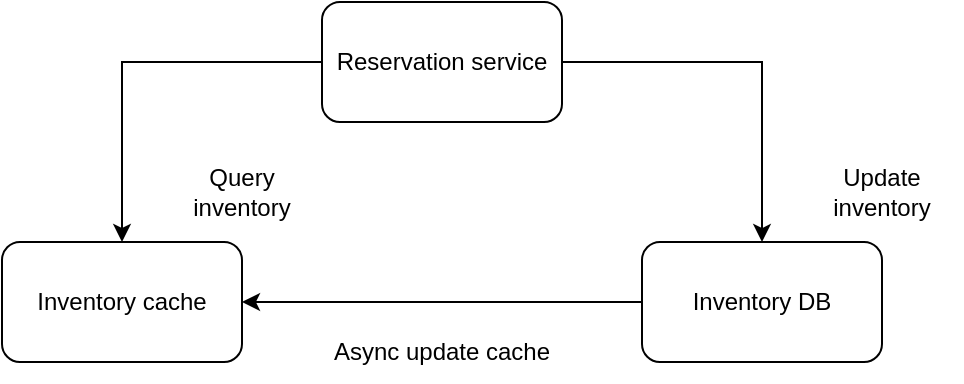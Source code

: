 <mxfile version="24.3.1" type="device">
  <diagram id="YrfzH3xwVrYN7FTBeiER" name="Page-1">
    <mxGraphModel dx="882" dy="578" grid="1" gridSize="10" guides="1" tooltips="1" connect="1" arrows="1" fold="1" page="1" pageScale="1" pageWidth="850" pageHeight="1100" math="0" shadow="0">
      <root>
        <mxCell id="0" />
        <mxCell id="1" parent="0" />
        <mxCell id="KVCm7OJPBAmKKIZykRuA-1" value="Inventory cache" style="rounded=1;whiteSpace=wrap;html=1;" vertex="1" parent="1">
          <mxGeometry x="80" y="160" width="120" height="60" as="geometry" />
        </mxCell>
        <mxCell id="KVCm7OJPBAmKKIZykRuA-5" style="edgeStyle=orthogonalEdgeStyle;rounded=0;orthogonalLoop=1;jettySize=auto;html=1;exitX=0;exitY=0.5;exitDx=0;exitDy=0;" edge="1" parent="1" source="KVCm7OJPBAmKKIZykRuA-2" target="KVCm7OJPBAmKKIZykRuA-1">
          <mxGeometry relative="1" as="geometry" />
        </mxCell>
        <mxCell id="KVCm7OJPBAmKKIZykRuA-7" style="edgeStyle=orthogonalEdgeStyle;rounded=0;orthogonalLoop=1;jettySize=auto;html=1;exitX=1;exitY=0.5;exitDx=0;exitDy=0;entryX=0.5;entryY=0;entryDx=0;entryDy=0;" edge="1" parent="1" source="KVCm7OJPBAmKKIZykRuA-2" target="KVCm7OJPBAmKKIZykRuA-3">
          <mxGeometry relative="1" as="geometry" />
        </mxCell>
        <mxCell id="KVCm7OJPBAmKKIZykRuA-2" value="Reservation service" style="rounded=1;whiteSpace=wrap;html=1;" vertex="1" parent="1">
          <mxGeometry x="240" y="40" width="120" height="60" as="geometry" />
        </mxCell>
        <mxCell id="KVCm7OJPBAmKKIZykRuA-4" style="edgeStyle=orthogonalEdgeStyle;rounded=0;orthogonalLoop=1;jettySize=auto;html=1;exitX=0;exitY=0.5;exitDx=0;exitDy=0;entryX=1;entryY=0.5;entryDx=0;entryDy=0;" edge="1" parent="1" source="KVCm7OJPBAmKKIZykRuA-3" target="KVCm7OJPBAmKKIZykRuA-1">
          <mxGeometry relative="1" as="geometry" />
        </mxCell>
        <mxCell id="KVCm7OJPBAmKKIZykRuA-3" value="Inventory DB" style="rounded=1;whiteSpace=wrap;html=1;" vertex="1" parent="1">
          <mxGeometry x="400" y="160" width="120" height="60" as="geometry" />
        </mxCell>
        <mxCell id="KVCm7OJPBAmKKIZykRuA-8" value="Query inventory" style="text;html=1;align=center;verticalAlign=middle;whiteSpace=wrap;rounded=0;" vertex="1" parent="1">
          <mxGeometry x="160" y="120" width="80" height="30" as="geometry" />
        </mxCell>
        <mxCell id="KVCm7OJPBAmKKIZykRuA-9" value="Update inventory" style="text;html=1;align=center;verticalAlign=middle;whiteSpace=wrap;rounded=0;" vertex="1" parent="1">
          <mxGeometry x="480" y="120" width="80" height="30" as="geometry" />
        </mxCell>
        <mxCell id="KVCm7OJPBAmKKIZykRuA-10" value="Async update cache" style="text;html=1;align=center;verticalAlign=middle;whiteSpace=wrap;rounded=0;" vertex="1" parent="1">
          <mxGeometry x="240" y="200" width="120" height="30" as="geometry" />
        </mxCell>
      </root>
    </mxGraphModel>
  </diagram>
</mxfile>
